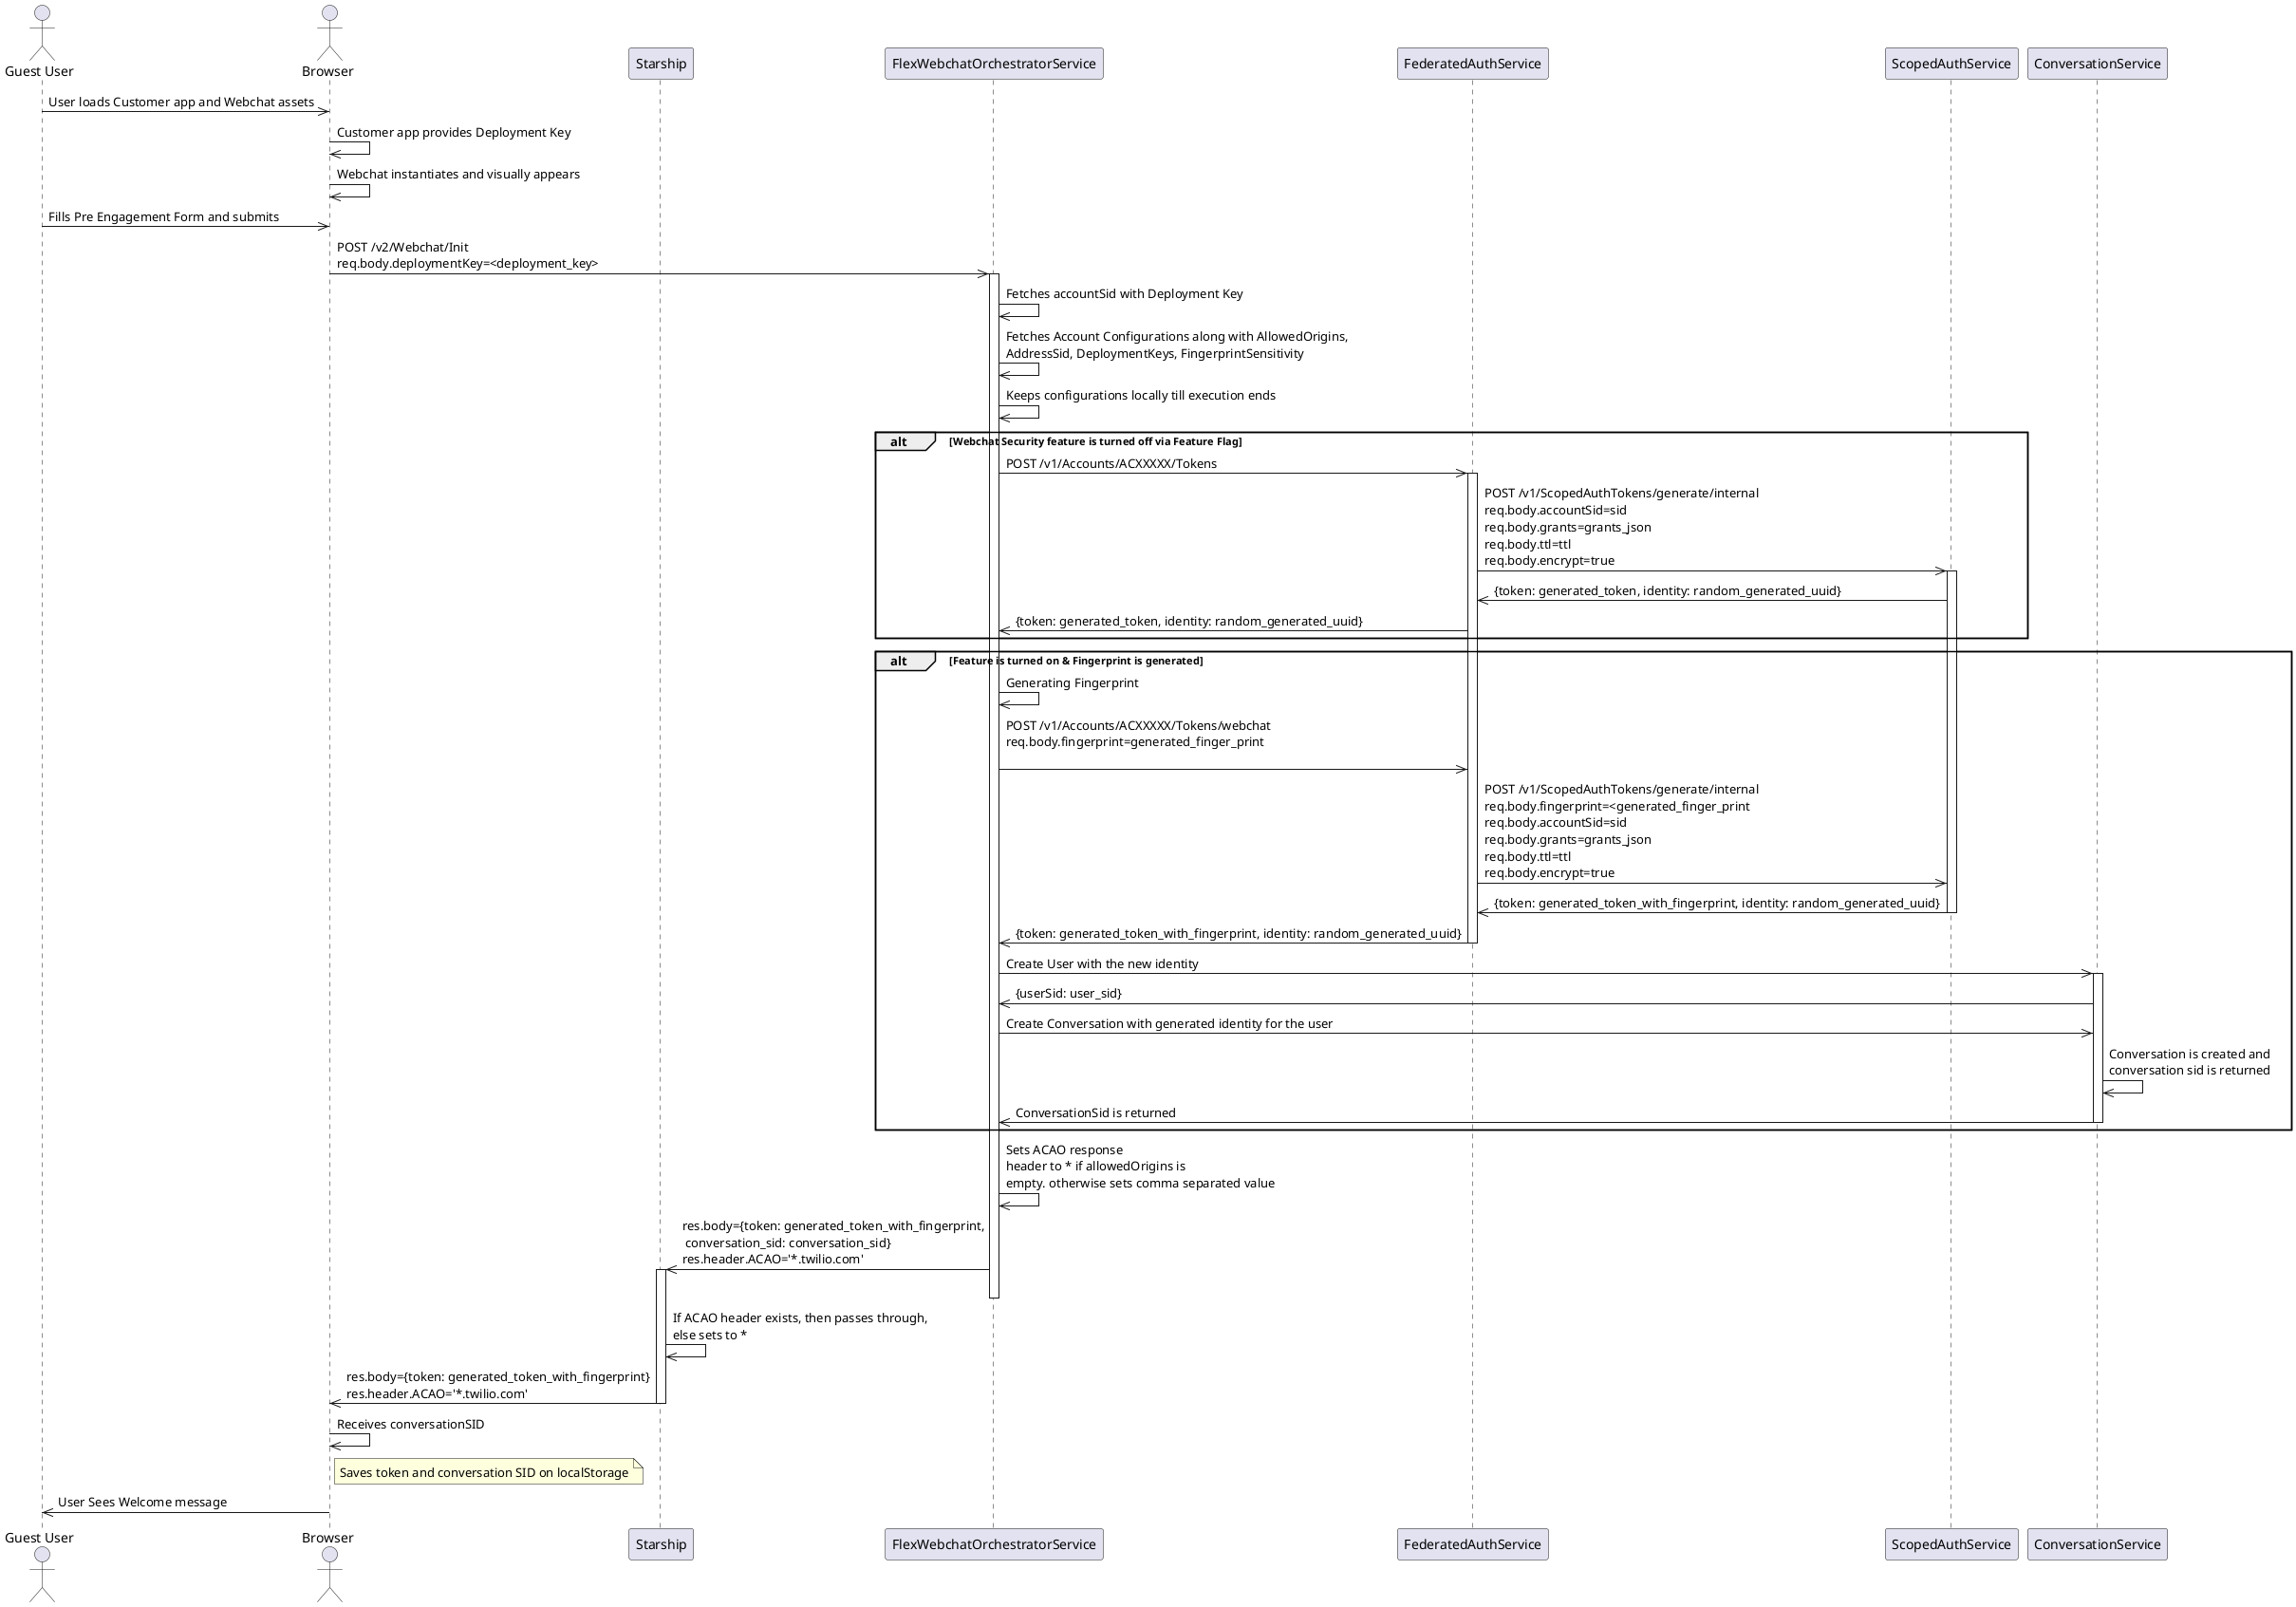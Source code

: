 @startuml

actor "Guest User" as C
actor "Browser" as B
participant "Starship" as S
participant "FlexWebchatOrchestratorService" as FWO
participant "FederatedAuthService" as FAS
participant "ScopedAuthService" as SAS
participant "ConversationService" as CN

C ->> B: User loads Customer app and Webchat assets
B ->> B: Customer app provides Deployment Key
B ->> B: Webchat instantiates and visually appears
C ->> B: Fills Pre Engagement Form and submits
B ->> FWO : POST /v2/Webchat/Init \nreq.body.deploymentKey=<deployment_key>
activate FWO

FWO ->> FWO : Fetches accountSid with Deployment Key
FWO ->> FWO : Fetches Account Configurations along with AllowedOrigins,\nAddressSid, DeploymentKeys, FingerprintSensitivity
FWO ->> FWO : Keeps configurations locally till execution ends

alt Webchat Security feature is turned off via Feature Flag
	FWO ->> FAS : POST /v1/Accounts/ACXXXXX/Tokens
    activate FAS
	FAS ->> SAS : POST /v1/ScopedAuthTokens/generate/internal \nreq.body.accountSid=sid \nreq.body.grants=grants_json \nreq.body.ttl=ttl\nreq.body.encrypt=true
	activate SAS
    SAS ->> FAS : {token: generated_token, identity: random_generated_uuid}
    FAS ->> FWO : {token: generated_token, identity: random_generated_uuid}
end

alt Feature is turned on & Fingerprint is generated
    FWO ->> FWO: Generating Fingerprint
	FWO ->> FAS : POST /v1/Accounts/ACXXXXX/Tokens/webchat \nreq.body.fingerprint=generated_finger_print \n 
    FAS ->> SAS : POST /v1/ScopedAuthTokens/generate/internal \nreq.body.fingerprint=<generated_finger_print \nreq.body.accountSid=sid \nreq.body.grants=grants_json \nreq.body.ttl=ttl\nreq.body.encrypt=true
    SAS ->> FAS : {token: generated_token_with_fingerprint, identity: random_generated_uuid}
	deactivate SAS	
    FAS ->> FWO : {token: generated_token_with_fingerprint, identity: random_generated_uuid}
    deactivate FAS
    FWO ->> CN: Create User with the new identity
    activate CN
    CN ->> FWO: {userSid: user_sid}
    FWO ->> CN: Create Conversation with generated identity for the user
    CN ->> CN: Conversation is created and\nconversation sid is returned
    CN ->> FWO: ConversationSid is returned
    deactivate CN
end



FWO ->> FWO : Sets ACAO response \nheader to * if allowedOrigins is \nempty. otherwise sets comma separated value
FWO ->> S : res.body={token: generated_token_with_fingerprint, \n conversation_sid: conversation_sid}\nres.header.ACAO='*.twilio.com'
activate S
deactivate FWO
S ->> S : If ACAO header exists, then passes through, \nelse sets to *
S ->> B : res.body={token: generated_token_with_fingerprint}\nres.header.ACAO='*.twilio.com'
deactivate S

B ->> B: Receives conversationSID
Note right of B: Saves token and conversation SID on localStorage
B ->> C: User Sees Welcome message

@enduml
